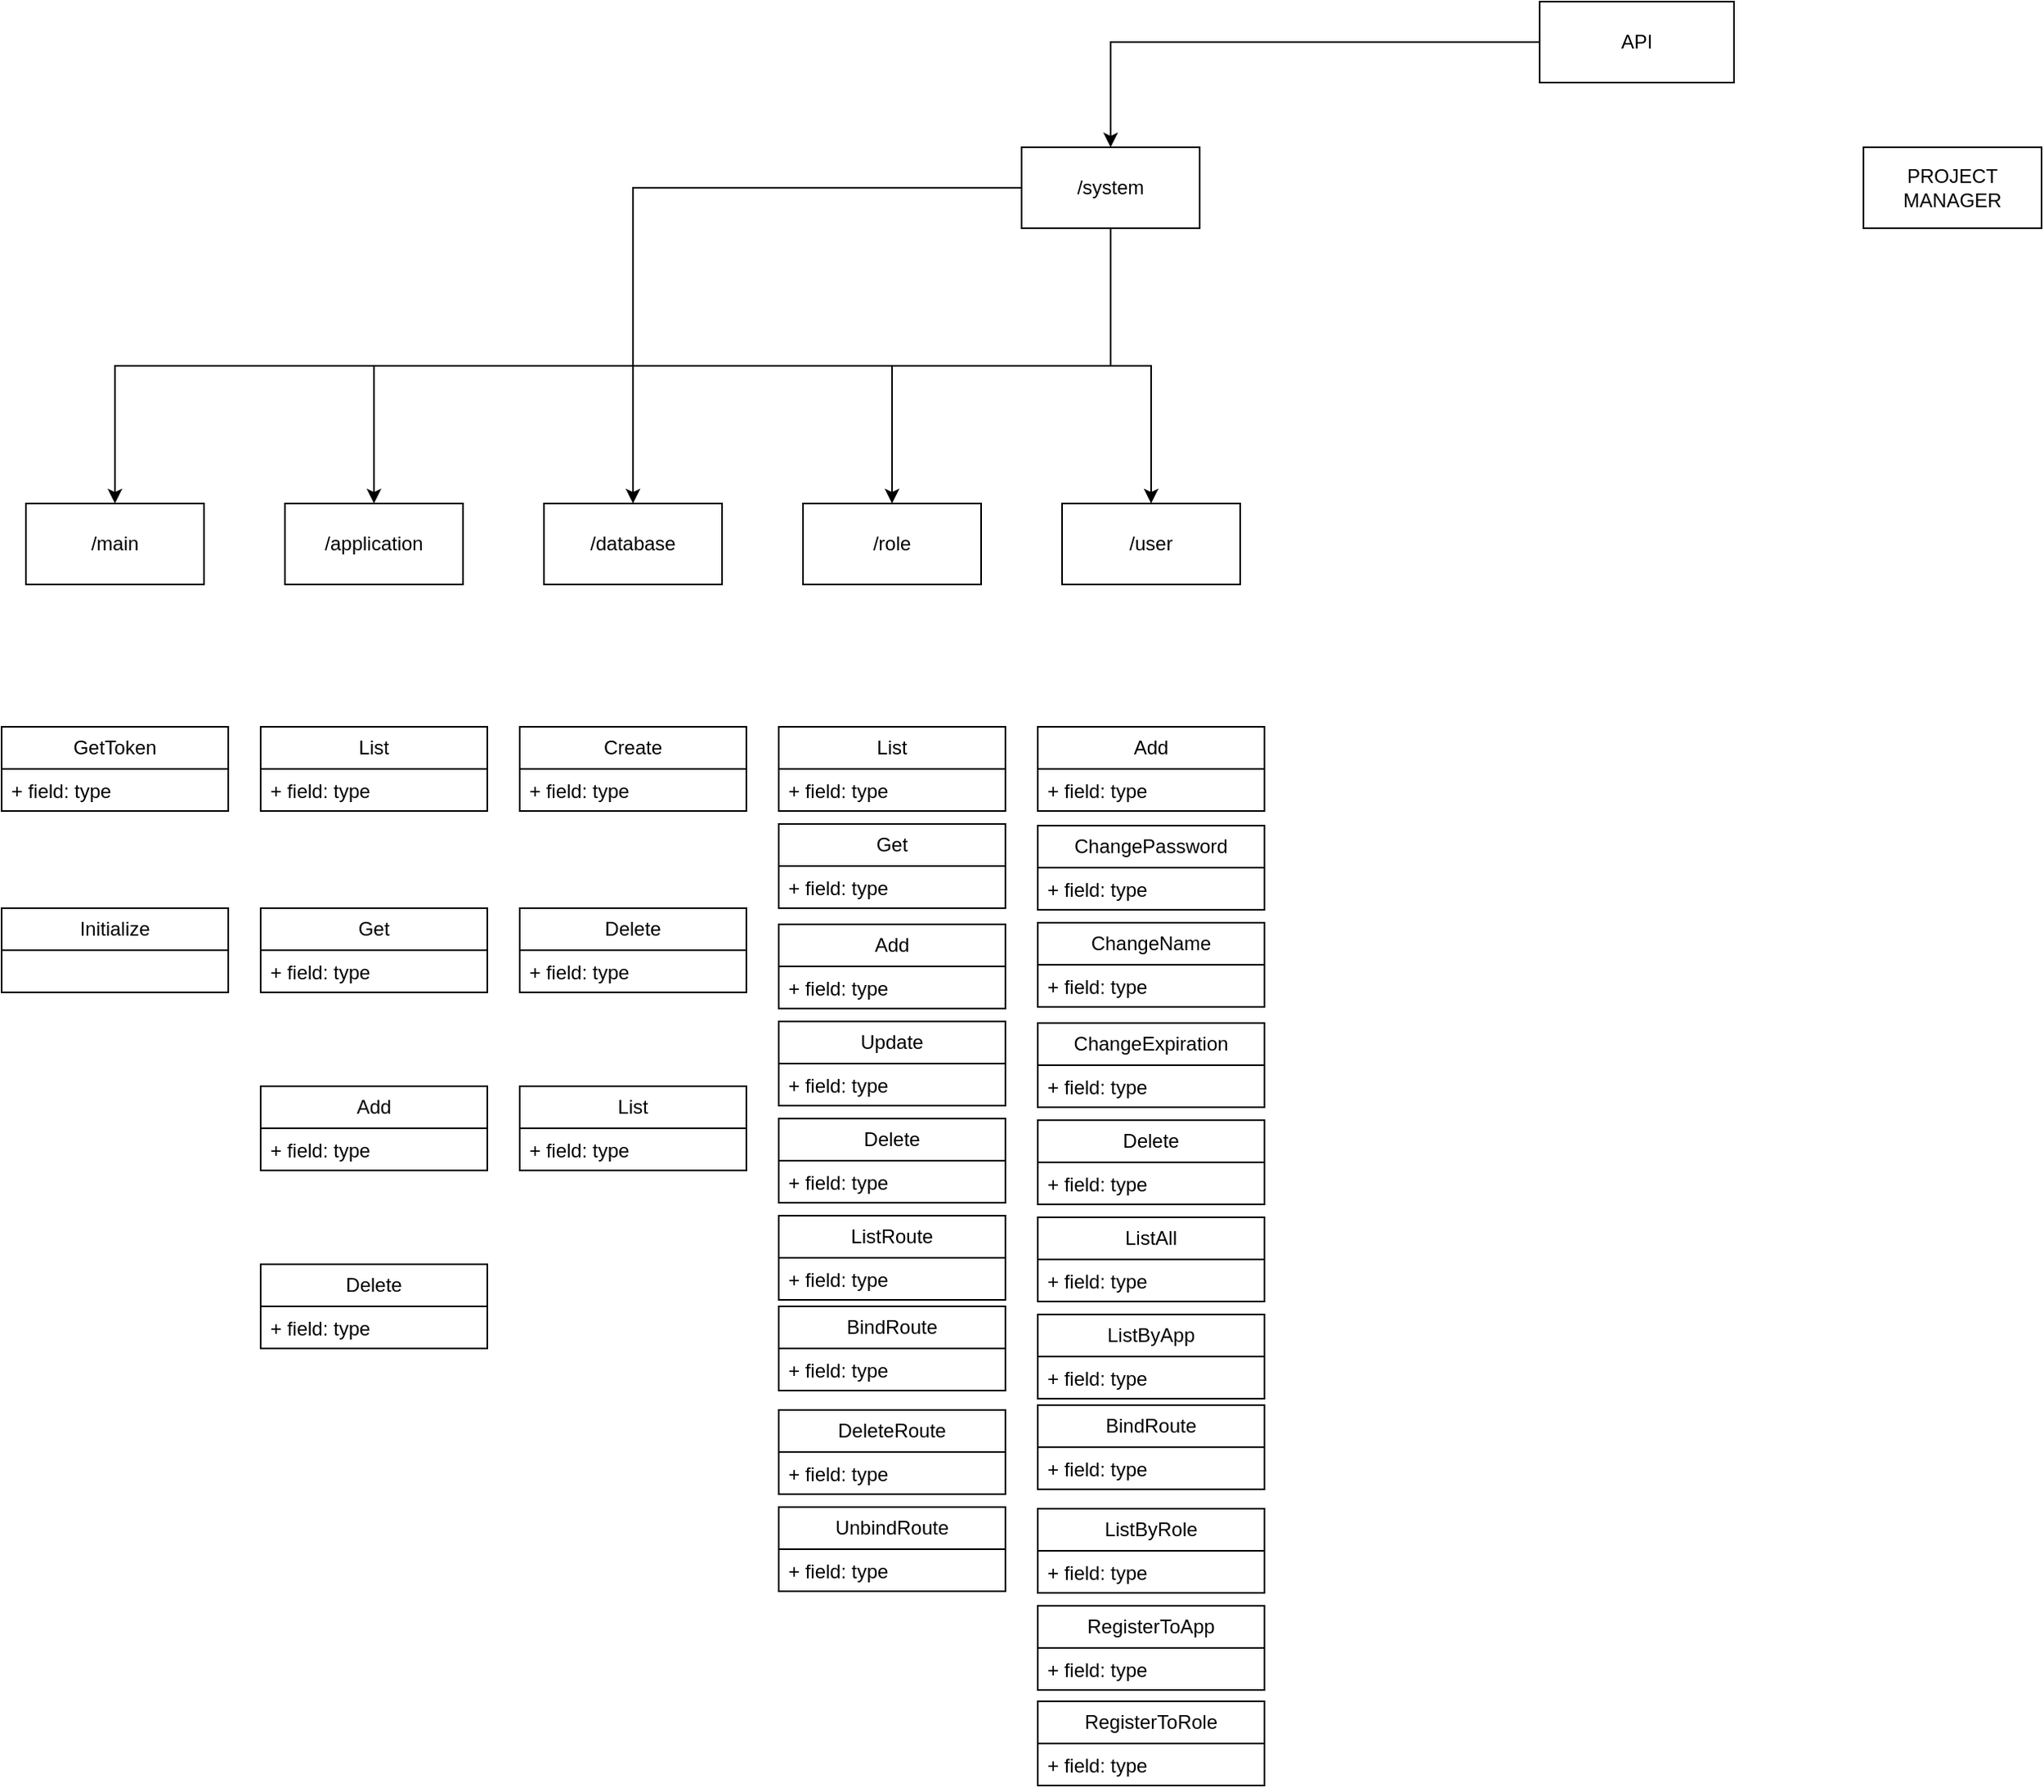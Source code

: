 <mxfile version="28.2.5">
  <diagram name="Page-1" id="nwN8FUs3bcOM2yQH4nKQ">
    <mxGraphModel dx="1650" dy="736" grid="1" gridSize="10" guides="1" tooltips="1" connect="1" arrows="1" fold="1" page="1" pageScale="1" pageWidth="850" pageHeight="1100" math="0" shadow="0">
      <root>
        <mxCell id="0" />
        <mxCell id="1" parent="0" />
        <mxCell id="xm2EJyJnLCStHGxzsCaY-14" style="edgeStyle=orthogonalEdgeStyle;rounded=0;orthogonalLoop=1;jettySize=auto;html=1;entryX=0.5;entryY=0;entryDx=0;entryDy=0;" edge="1" parent="1" source="xm2EJyJnLCStHGxzsCaY-5" target="xm2EJyJnLCStHGxzsCaY-6">
          <mxGeometry relative="1" as="geometry" />
        </mxCell>
        <mxCell id="xm2EJyJnLCStHGxzsCaY-5" value="API" style="html=1;whiteSpace=wrap;" vertex="1" parent="1">
          <mxGeometry x="360" y="50" width="120" height="50" as="geometry" />
        </mxCell>
        <mxCell id="xm2EJyJnLCStHGxzsCaY-15" style="edgeStyle=orthogonalEdgeStyle;rounded=0;orthogonalLoop=1;jettySize=auto;html=1;entryX=0.5;entryY=0;entryDx=0;entryDy=0;exitX=0.5;exitY=1;exitDx=0;exitDy=0;" edge="1" parent="1" source="xm2EJyJnLCStHGxzsCaY-6" target="xm2EJyJnLCStHGxzsCaY-8">
          <mxGeometry relative="1" as="geometry" />
        </mxCell>
        <mxCell id="xm2EJyJnLCStHGxzsCaY-16" style="edgeStyle=orthogonalEdgeStyle;rounded=0;orthogonalLoop=1;jettySize=auto;html=1;entryX=0.5;entryY=0;entryDx=0;entryDy=0;exitX=0.5;exitY=1;exitDx=0;exitDy=0;" edge="1" parent="1" source="xm2EJyJnLCStHGxzsCaY-6" target="xm2EJyJnLCStHGxzsCaY-12">
          <mxGeometry relative="1" as="geometry" />
        </mxCell>
        <mxCell id="xm2EJyJnLCStHGxzsCaY-17" style="edgeStyle=orthogonalEdgeStyle;rounded=0;orthogonalLoop=1;jettySize=auto;html=1;entryX=0.5;entryY=0;entryDx=0;entryDy=0;" edge="1" parent="1" source="xm2EJyJnLCStHGxzsCaY-6" target="xm2EJyJnLCStHGxzsCaY-9">
          <mxGeometry relative="1" as="geometry" />
        </mxCell>
        <mxCell id="xm2EJyJnLCStHGxzsCaY-18" style="edgeStyle=orthogonalEdgeStyle;rounded=0;orthogonalLoop=1;jettySize=auto;html=1;entryX=0.5;entryY=0;entryDx=0;entryDy=0;exitX=0.5;exitY=1;exitDx=0;exitDy=0;" edge="1" parent="1" source="xm2EJyJnLCStHGxzsCaY-6" target="xm2EJyJnLCStHGxzsCaY-11">
          <mxGeometry relative="1" as="geometry" />
        </mxCell>
        <mxCell id="xm2EJyJnLCStHGxzsCaY-19" style="edgeStyle=orthogonalEdgeStyle;rounded=0;orthogonalLoop=1;jettySize=auto;html=1;entryX=0.5;entryY=0;entryDx=0;entryDy=0;exitX=0.5;exitY=1;exitDx=0;exitDy=0;" edge="1" parent="1" source="xm2EJyJnLCStHGxzsCaY-6" target="xm2EJyJnLCStHGxzsCaY-10">
          <mxGeometry relative="1" as="geometry" />
        </mxCell>
        <mxCell id="xm2EJyJnLCStHGxzsCaY-6" value="/system" style="html=1;whiteSpace=wrap;" vertex="1" parent="1">
          <mxGeometry x="40" y="140" width="110" height="50" as="geometry" />
        </mxCell>
        <mxCell id="xm2EJyJnLCStHGxzsCaY-7" value="PROJECT MANAGER" style="html=1;whiteSpace=wrap;" vertex="1" parent="1">
          <mxGeometry x="560" y="140" width="110" height="50" as="geometry" />
        </mxCell>
        <mxCell id="xm2EJyJnLCStHGxzsCaY-8" value="/main" style="html=1;whiteSpace=wrap;" vertex="1" parent="1">
          <mxGeometry x="-575" y="360" width="110" height="50" as="geometry" />
        </mxCell>
        <mxCell id="xm2EJyJnLCStHGxzsCaY-9" value="/database" style="html=1;whiteSpace=wrap;" vertex="1" parent="1">
          <mxGeometry x="-255" y="360" width="110" height="50" as="geometry" />
        </mxCell>
        <mxCell id="xm2EJyJnLCStHGxzsCaY-10" value="/user" style="html=1;whiteSpace=wrap;" vertex="1" parent="1">
          <mxGeometry x="65" y="360" width="110" height="50" as="geometry" />
        </mxCell>
        <mxCell id="xm2EJyJnLCStHGxzsCaY-11" value="/role" style="html=1;whiteSpace=wrap;" vertex="1" parent="1">
          <mxGeometry x="-95" y="360" width="110" height="50" as="geometry" />
        </mxCell>
        <mxCell id="xm2EJyJnLCStHGxzsCaY-12" value="/application" style="html=1;whiteSpace=wrap;" vertex="1" parent="1">
          <mxGeometry x="-415" y="360" width="110" height="50" as="geometry" />
        </mxCell>
        <mxCell id="xm2EJyJnLCStHGxzsCaY-24" value="GetToken" style="swimlane;fontStyle=0;childLayout=stackLayout;horizontal=1;startSize=26;fillColor=none;horizontalStack=0;resizeParent=1;resizeParentMax=0;resizeLast=0;collapsible=1;marginBottom=0;whiteSpace=wrap;html=1;" vertex="1" parent="1">
          <mxGeometry x="-590" y="498" width="140" height="52" as="geometry" />
        </mxCell>
        <mxCell id="xm2EJyJnLCStHGxzsCaY-25" value="+ field: type" style="text;strokeColor=none;fillColor=none;align=left;verticalAlign=top;spacingLeft=4;spacingRight=4;overflow=hidden;rotatable=0;points=[[0,0.5],[1,0.5]];portConstraint=eastwest;whiteSpace=wrap;html=1;" vertex="1" parent="xm2EJyJnLCStHGxzsCaY-24">
          <mxGeometry y="26" width="140" height="26" as="geometry" />
        </mxCell>
        <mxCell id="xm2EJyJnLCStHGxzsCaY-28" value="List" style="swimlane;fontStyle=0;childLayout=stackLayout;horizontal=1;startSize=26;fillColor=none;horizontalStack=0;resizeParent=1;resizeParentMax=0;resizeLast=0;collapsible=1;marginBottom=0;whiteSpace=wrap;html=1;" vertex="1" parent="1">
          <mxGeometry x="-430" y="498" width="140" height="52" as="geometry" />
        </mxCell>
        <mxCell id="xm2EJyJnLCStHGxzsCaY-29" value="+ field: type" style="text;strokeColor=none;fillColor=none;align=left;verticalAlign=top;spacingLeft=4;spacingRight=4;overflow=hidden;rotatable=0;points=[[0,0.5],[1,0.5]];portConstraint=eastwest;whiteSpace=wrap;html=1;" vertex="1" parent="xm2EJyJnLCStHGxzsCaY-28">
          <mxGeometry y="26" width="140" height="26" as="geometry" />
        </mxCell>
        <mxCell id="xm2EJyJnLCStHGxzsCaY-32" value="Create" style="swimlane;fontStyle=0;childLayout=stackLayout;horizontal=1;startSize=26;fillColor=none;horizontalStack=0;resizeParent=1;resizeParentMax=0;resizeLast=0;collapsible=1;marginBottom=0;whiteSpace=wrap;html=1;" vertex="1" parent="1">
          <mxGeometry x="-270" y="498" width="140" height="52" as="geometry" />
        </mxCell>
        <mxCell id="xm2EJyJnLCStHGxzsCaY-33" value="+ field: type" style="text;strokeColor=none;fillColor=none;align=left;verticalAlign=top;spacingLeft=4;spacingRight=4;overflow=hidden;rotatable=0;points=[[0,0.5],[1,0.5]];portConstraint=eastwest;whiteSpace=wrap;html=1;" vertex="1" parent="xm2EJyJnLCStHGxzsCaY-32">
          <mxGeometry y="26" width="140" height="26" as="geometry" />
        </mxCell>
        <mxCell id="xm2EJyJnLCStHGxzsCaY-36" value="List" style="swimlane;fontStyle=0;childLayout=stackLayout;horizontal=1;startSize=26;fillColor=none;horizontalStack=0;resizeParent=1;resizeParentMax=0;resizeLast=0;collapsible=1;marginBottom=0;whiteSpace=wrap;html=1;" vertex="1" parent="1">
          <mxGeometry x="-110" y="498" width="140" height="52" as="geometry" />
        </mxCell>
        <mxCell id="xm2EJyJnLCStHGxzsCaY-37" value="+ field: type" style="text;strokeColor=none;fillColor=none;align=left;verticalAlign=top;spacingLeft=4;spacingRight=4;overflow=hidden;rotatable=0;points=[[0,0.5],[1,0.5]];portConstraint=eastwest;whiteSpace=wrap;html=1;" vertex="1" parent="xm2EJyJnLCStHGxzsCaY-36">
          <mxGeometry y="26" width="140" height="26" as="geometry" />
        </mxCell>
        <mxCell id="xm2EJyJnLCStHGxzsCaY-40" value="Add" style="swimlane;fontStyle=0;childLayout=stackLayout;horizontal=1;startSize=26;fillColor=none;horizontalStack=0;resizeParent=1;resizeParentMax=0;resizeLast=0;collapsible=1;marginBottom=0;whiteSpace=wrap;html=1;" vertex="1" parent="1">
          <mxGeometry x="50" y="498" width="140" height="52" as="geometry" />
        </mxCell>
        <mxCell id="xm2EJyJnLCStHGxzsCaY-41" value="+ field: type" style="text;strokeColor=none;fillColor=none;align=left;verticalAlign=top;spacingLeft=4;spacingRight=4;overflow=hidden;rotatable=0;points=[[0,0.5],[1,0.5]];portConstraint=eastwest;whiteSpace=wrap;html=1;" vertex="1" parent="xm2EJyJnLCStHGxzsCaY-40">
          <mxGeometry y="26" width="140" height="26" as="geometry" />
        </mxCell>
        <mxCell id="xm2EJyJnLCStHGxzsCaY-44" value="Initialize" style="swimlane;fontStyle=0;childLayout=stackLayout;horizontal=1;startSize=26;fillColor=none;horizontalStack=0;resizeParent=1;resizeParentMax=0;resizeLast=0;collapsible=1;marginBottom=0;whiteSpace=wrap;html=1;" vertex="1" parent="1">
          <mxGeometry x="-590" y="610" width="140" height="52" as="geometry" />
        </mxCell>
        <mxCell id="xm2EJyJnLCStHGxzsCaY-48" value="Get" style="swimlane;fontStyle=0;childLayout=stackLayout;horizontal=1;startSize=26;fillColor=none;horizontalStack=0;resizeParent=1;resizeParentMax=0;resizeLast=0;collapsible=1;marginBottom=0;whiteSpace=wrap;html=1;" vertex="1" parent="1">
          <mxGeometry x="-430" y="610" width="140" height="52" as="geometry" />
        </mxCell>
        <mxCell id="xm2EJyJnLCStHGxzsCaY-49" value="+ field: type" style="text;strokeColor=none;fillColor=none;align=left;verticalAlign=top;spacingLeft=4;spacingRight=4;overflow=hidden;rotatable=0;points=[[0,0.5],[1,0.5]];portConstraint=eastwest;whiteSpace=wrap;html=1;" vertex="1" parent="xm2EJyJnLCStHGxzsCaY-48">
          <mxGeometry y="26" width="140" height="26" as="geometry" />
        </mxCell>
        <mxCell id="xm2EJyJnLCStHGxzsCaY-52" value="Delete" style="swimlane;fontStyle=0;childLayout=stackLayout;horizontal=1;startSize=26;fillColor=none;horizontalStack=0;resizeParent=1;resizeParentMax=0;resizeLast=0;collapsible=1;marginBottom=0;whiteSpace=wrap;html=1;" vertex="1" parent="1">
          <mxGeometry x="-430" y="830" width="140" height="52" as="geometry" />
        </mxCell>
        <mxCell id="xm2EJyJnLCStHGxzsCaY-53" value="+ field: type" style="text;strokeColor=none;fillColor=none;align=left;verticalAlign=top;spacingLeft=4;spacingRight=4;overflow=hidden;rotatable=0;points=[[0,0.5],[1,0.5]];portConstraint=eastwest;whiteSpace=wrap;html=1;" vertex="1" parent="xm2EJyJnLCStHGxzsCaY-52">
          <mxGeometry y="26" width="140" height="26" as="geometry" />
        </mxCell>
        <mxCell id="xm2EJyJnLCStHGxzsCaY-56" value="Add" style="swimlane;fontStyle=0;childLayout=stackLayout;horizontal=1;startSize=26;fillColor=none;horizontalStack=0;resizeParent=1;resizeParentMax=0;resizeLast=0;collapsible=1;marginBottom=0;whiteSpace=wrap;html=1;" vertex="1" parent="1">
          <mxGeometry x="-430" y="720" width="140" height="52" as="geometry" />
        </mxCell>
        <mxCell id="xm2EJyJnLCStHGxzsCaY-57" value="+ field: type" style="text;strokeColor=none;fillColor=none;align=left;verticalAlign=top;spacingLeft=4;spacingRight=4;overflow=hidden;rotatable=0;points=[[0,0.5],[1,0.5]];portConstraint=eastwest;whiteSpace=wrap;html=1;" vertex="1" parent="xm2EJyJnLCStHGxzsCaY-56">
          <mxGeometry y="26" width="140" height="26" as="geometry" />
        </mxCell>
        <mxCell id="xm2EJyJnLCStHGxzsCaY-60" value="Delete" style="swimlane;fontStyle=0;childLayout=stackLayout;horizontal=1;startSize=26;fillColor=none;horizontalStack=0;resizeParent=1;resizeParentMax=0;resizeLast=0;collapsible=1;marginBottom=0;whiteSpace=wrap;html=1;" vertex="1" parent="1">
          <mxGeometry x="-270" y="610" width="140" height="52" as="geometry" />
        </mxCell>
        <mxCell id="xm2EJyJnLCStHGxzsCaY-61" value="+ field: type" style="text;strokeColor=none;fillColor=none;align=left;verticalAlign=top;spacingLeft=4;spacingRight=4;overflow=hidden;rotatable=0;points=[[0,0.5],[1,0.5]];portConstraint=eastwest;whiteSpace=wrap;html=1;" vertex="1" parent="xm2EJyJnLCStHGxzsCaY-60">
          <mxGeometry y="26" width="140" height="26" as="geometry" />
        </mxCell>
        <mxCell id="xm2EJyJnLCStHGxzsCaY-64" value="List" style="swimlane;fontStyle=0;childLayout=stackLayout;horizontal=1;startSize=26;fillColor=none;horizontalStack=0;resizeParent=1;resizeParentMax=0;resizeLast=0;collapsible=1;marginBottom=0;whiteSpace=wrap;html=1;" vertex="1" parent="1">
          <mxGeometry x="-270" y="720" width="140" height="52" as="geometry" />
        </mxCell>
        <mxCell id="xm2EJyJnLCStHGxzsCaY-65" value="+ field: type" style="text;strokeColor=none;fillColor=none;align=left;verticalAlign=top;spacingLeft=4;spacingRight=4;overflow=hidden;rotatable=0;points=[[0,0.5],[1,0.5]];portConstraint=eastwest;whiteSpace=wrap;html=1;" vertex="1" parent="xm2EJyJnLCStHGxzsCaY-64">
          <mxGeometry y="26" width="140" height="26" as="geometry" />
        </mxCell>
        <mxCell id="xm2EJyJnLCStHGxzsCaY-68" value="Get" style="swimlane;fontStyle=0;childLayout=stackLayout;horizontal=1;startSize=26;fillColor=none;horizontalStack=0;resizeParent=1;resizeParentMax=0;resizeLast=0;collapsible=1;marginBottom=0;whiteSpace=wrap;html=1;" vertex="1" parent="1">
          <mxGeometry x="-110" y="558" width="140" height="52" as="geometry" />
        </mxCell>
        <mxCell id="xm2EJyJnLCStHGxzsCaY-69" value="+ field: type" style="text;strokeColor=none;fillColor=none;align=left;verticalAlign=top;spacingLeft=4;spacingRight=4;overflow=hidden;rotatable=0;points=[[0,0.5],[1,0.5]];portConstraint=eastwest;whiteSpace=wrap;html=1;" vertex="1" parent="xm2EJyJnLCStHGxzsCaY-68">
          <mxGeometry y="26" width="140" height="26" as="geometry" />
        </mxCell>
        <mxCell id="xm2EJyJnLCStHGxzsCaY-70" value="Add" style="swimlane;fontStyle=0;childLayout=stackLayout;horizontal=1;startSize=26;fillColor=none;horizontalStack=0;resizeParent=1;resizeParentMax=0;resizeLast=0;collapsible=1;marginBottom=0;whiteSpace=wrap;html=1;" vertex="1" parent="1">
          <mxGeometry x="-110" y="620" width="140" height="52" as="geometry" />
        </mxCell>
        <mxCell id="xm2EJyJnLCStHGxzsCaY-71" value="+ field: type" style="text;strokeColor=none;fillColor=none;align=left;verticalAlign=top;spacingLeft=4;spacingRight=4;overflow=hidden;rotatable=0;points=[[0,0.5],[1,0.5]];portConstraint=eastwest;whiteSpace=wrap;html=1;" vertex="1" parent="xm2EJyJnLCStHGxzsCaY-70">
          <mxGeometry y="26" width="140" height="26" as="geometry" />
        </mxCell>
        <mxCell id="xm2EJyJnLCStHGxzsCaY-72" value="Update" style="swimlane;fontStyle=0;childLayout=stackLayout;horizontal=1;startSize=26;fillColor=none;horizontalStack=0;resizeParent=1;resizeParentMax=0;resizeLast=0;collapsible=1;marginBottom=0;whiteSpace=wrap;html=1;" vertex="1" parent="1">
          <mxGeometry x="-110" y="680" width="140" height="52" as="geometry" />
        </mxCell>
        <mxCell id="xm2EJyJnLCStHGxzsCaY-73" value="+ field: type" style="text;strokeColor=none;fillColor=none;align=left;verticalAlign=top;spacingLeft=4;spacingRight=4;overflow=hidden;rotatable=0;points=[[0,0.5],[1,0.5]];portConstraint=eastwest;whiteSpace=wrap;html=1;" vertex="1" parent="xm2EJyJnLCStHGxzsCaY-72">
          <mxGeometry y="26" width="140" height="26" as="geometry" />
        </mxCell>
        <mxCell id="xm2EJyJnLCStHGxzsCaY-74" value="Delete" style="swimlane;fontStyle=0;childLayout=stackLayout;horizontal=1;startSize=26;fillColor=none;horizontalStack=0;resizeParent=1;resizeParentMax=0;resizeLast=0;collapsible=1;marginBottom=0;whiteSpace=wrap;html=1;" vertex="1" parent="1">
          <mxGeometry x="-110" y="740" width="140" height="52" as="geometry" />
        </mxCell>
        <mxCell id="xm2EJyJnLCStHGxzsCaY-75" value="+ field: type" style="text;strokeColor=none;fillColor=none;align=left;verticalAlign=top;spacingLeft=4;spacingRight=4;overflow=hidden;rotatable=0;points=[[0,0.5],[1,0.5]];portConstraint=eastwest;whiteSpace=wrap;html=1;" vertex="1" parent="xm2EJyJnLCStHGxzsCaY-74">
          <mxGeometry y="26" width="140" height="26" as="geometry" />
        </mxCell>
        <mxCell id="xm2EJyJnLCStHGxzsCaY-76" value="ListRoute" style="swimlane;fontStyle=0;childLayout=stackLayout;horizontal=1;startSize=26;fillColor=none;horizontalStack=0;resizeParent=1;resizeParentMax=0;resizeLast=0;collapsible=1;marginBottom=0;whiteSpace=wrap;html=1;" vertex="1" parent="1">
          <mxGeometry x="-110" y="800" width="140" height="52" as="geometry" />
        </mxCell>
        <mxCell id="xm2EJyJnLCStHGxzsCaY-77" value="+ field: type" style="text;strokeColor=none;fillColor=none;align=left;verticalAlign=top;spacingLeft=4;spacingRight=4;overflow=hidden;rotatable=0;points=[[0,0.5],[1,0.5]];portConstraint=eastwest;whiteSpace=wrap;html=1;" vertex="1" parent="xm2EJyJnLCStHGxzsCaY-76">
          <mxGeometry y="26" width="140" height="26" as="geometry" />
        </mxCell>
        <mxCell id="xm2EJyJnLCStHGxzsCaY-78" value="BindRoute" style="swimlane;fontStyle=0;childLayout=stackLayout;horizontal=1;startSize=26;fillColor=none;horizontalStack=0;resizeParent=1;resizeParentMax=0;resizeLast=0;collapsible=1;marginBottom=0;whiteSpace=wrap;html=1;" vertex="1" parent="1">
          <mxGeometry x="-110" y="856" width="140" height="52" as="geometry" />
        </mxCell>
        <mxCell id="xm2EJyJnLCStHGxzsCaY-79" value="+ field: type" style="text;strokeColor=none;fillColor=none;align=left;verticalAlign=top;spacingLeft=4;spacingRight=4;overflow=hidden;rotatable=0;points=[[0,0.5],[1,0.5]];portConstraint=eastwest;whiteSpace=wrap;html=1;" vertex="1" parent="xm2EJyJnLCStHGxzsCaY-78">
          <mxGeometry y="26" width="140" height="26" as="geometry" />
        </mxCell>
        <mxCell id="xm2EJyJnLCStHGxzsCaY-80" value="DeleteRoute" style="swimlane;fontStyle=0;childLayout=stackLayout;horizontal=1;startSize=26;fillColor=none;horizontalStack=0;resizeParent=1;resizeParentMax=0;resizeLast=0;collapsible=1;marginBottom=0;whiteSpace=wrap;html=1;" vertex="1" parent="1">
          <mxGeometry x="-110" y="920" width="140" height="52" as="geometry" />
        </mxCell>
        <mxCell id="xm2EJyJnLCStHGxzsCaY-81" value="+ field: type" style="text;strokeColor=none;fillColor=none;align=left;verticalAlign=top;spacingLeft=4;spacingRight=4;overflow=hidden;rotatable=0;points=[[0,0.5],[1,0.5]];portConstraint=eastwest;whiteSpace=wrap;html=1;" vertex="1" parent="xm2EJyJnLCStHGxzsCaY-80">
          <mxGeometry y="26" width="140" height="26" as="geometry" />
        </mxCell>
        <mxCell id="xm2EJyJnLCStHGxzsCaY-82" value="UnbindRoute" style="swimlane;fontStyle=0;childLayout=stackLayout;horizontal=1;startSize=26;fillColor=none;horizontalStack=0;resizeParent=1;resizeParentMax=0;resizeLast=0;collapsible=1;marginBottom=0;whiteSpace=wrap;html=1;" vertex="1" parent="1">
          <mxGeometry x="-110" y="980" width="140" height="52" as="geometry" />
        </mxCell>
        <mxCell id="xm2EJyJnLCStHGxzsCaY-83" value="+ field: type" style="text;strokeColor=none;fillColor=none;align=left;verticalAlign=top;spacingLeft=4;spacingRight=4;overflow=hidden;rotatable=0;points=[[0,0.5],[1,0.5]];portConstraint=eastwest;whiteSpace=wrap;html=1;" vertex="1" parent="xm2EJyJnLCStHGxzsCaY-82">
          <mxGeometry y="26" width="140" height="26" as="geometry" />
        </mxCell>
        <mxCell id="xm2EJyJnLCStHGxzsCaY-86" value="ChangePassword" style="swimlane;fontStyle=0;childLayout=stackLayout;horizontal=1;startSize=26;fillColor=none;horizontalStack=0;resizeParent=1;resizeParentMax=0;resizeLast=0;collapsible=1;marginBottom=0;whiteSpace=wrap;html=1;" vertex="1" parent="1">
          <mxGeometry x="50" y="559" width="140" height="52" as="geometry" />
        </mxCell>
        <mxCell id="xm2EJyJnLCStHGxzsCaY-87" value="+ field: type" style="text;strokeColor=none;fillColor=none;align=left;verticalAlign=top;spacingLeft=4;spacingRight=4;overflow=hidden;rotatable=0;points=[[0,0.5],[1,0.5]];portConstraint=eastwest;whiteSpace=wrap;html=1;" vertex="1" parent="xm2EJyJnLCStHGxzsCaY-86">
          <mxGeometry y="26" width="140" height="26" as="geometry" />
        </mxCell>
        <mxCell id="xm2EJyJnLCStHGxzsCaY-88" value="ChangeName" style="swimlane;fontStyle=0;childLayout=stackLayout;horizontal=1;startSize=26;fillColor=none;horizontalStack=0;resizeParent=1;resizeParentMax=0;resizeLast=0;collapsible=1;marginBottom=0;whiteSpace=wrap;html=1;" vertex="1" parent="1">
          <mxGeometry x="50" y="619" width="140" height="52" as="geometry" />
        </mxCell>
        <mxCell id="xm2EJyJnLCStHGxzsCaY-89" value="+ field: type" style="text;strokeColor=none;fillColor=none;align=left;verticalAlign=top;spacingLeft=4;spacingRight=4;overflow=hidden;rotatable=0;points=[[0,0.5],[1,0.5]];portConstraint=eastwest;whiteSpace=wrap;html=1;" vertex="1" parent="xm2EJyJnLCStHGxzsCaY-88">
          <mxGeometry y="26" width="140" height="26" as="geometry" />
        </mxCell>
        <mxCell id="xm2EJyJnLCStHGxzsCaY-90" value="ChangeExpiration" style="swimlane;fontStyle=0;childLayout=stackLayout;horizontal=1;startSize=26;fillColor=none;horizontalStack=0;resizeParent=1;resizeParentMax=0;resizeLast=0;collapsible=1;marginBottom=0;whiteSpace=wrap;html=1;" vertex="1" parent="1">
          <mxGeometry x="50" y="681" width="140" height="52" as="geometry" />
        </mxCell>
        <mxCell id="xm2EJyJnLCStHGxzsCaY-91" value="+ field: type" style="text;strokeColor=none;fillColor=none;align=left;verticalAlign=top;spacingLeft=4;spacingRight=4;overflow=hidden;rotatable=0;points=[[0,0.5],[1,0.5]];portConstraint=eastwest;whiteSpace=wrap;html=1;" vertex="1" parent="xm2EJyJnLCStHGxzsCaY-90">
          <mxGeometry y="26" width="140" height="26" as="geometry" />
        </mxCell>
        <mxCell id="xm2EJyJnLCStHGxzsCaY-92" value="Delete" style="swimlane;fontStyle=0;childLayout=stackLayout;horizontal=1;startSize=26;fillColor=none;horizontalStack=0;resizeParent=1;resizeParentMax=0;resizeLast=0;collapsible=1;marginBottom=0;whiteSpace=wrap;html=1;" vertex="1" parent="1">
          <mxGeometry x="50" y="741" width="140" height="52" as="geometry" />
        </mxCell>
        <mxCell id="xm2EJyJnLCStHGxzsCaY-93" value="+ field: type" style="text;strokeColor=none;fillColor=none;align=left;verticalAlign=top;spacingLeft=4;spacingRight=4;overflow=hidden;rotatable=0;points=[[0,0.5],[1,0.5]];portConstraint=eastwest;whiteSpace=wrap;html=1;" vertex="1" parent="xm2EJyJnLCStHGxzsCaY-92">
          <mxGeometry y="26" width="140" height="26" as="geometry" />
        </mxCell>
        <mxCell id="xm2EJyJnLCStHGxzsCaY-94" value="ListAll" style="swimlane;fontStyle=0;childLayout=stackLayout;horizontal=1;startSize=26;fillColor=none;horizontalStack=0;resizeParent=1;resizeParentMax=0;resizeLast=0;collapsible=1;marginBottom=0;whiteSpace=wrap;html=1;" vertex="1" parent="1">
          <mxGeometry x="50" y="801" width="140" height="52" as="geometry" />
        </mxCell>
        <mxCell id="xm2EJyJnLCStHGxzsCaY-95" value="+ field: type" style="text;strokeColor=none;fillColor=none;align=left;verticalAlign=top;spacingLeft=4;spacingRight=4;overflow=hidden;rotatable=0;points=[[0,0.5],[1,0.5]];portConstraint=eastwest;whiteSpace=wrap;html=1;" vertex="1" parent="xm2EJyJnLCStHGxzsCaY-94">
          <mxGeometry y="26" width="140" height="26" as="geometry" />
        </mxCell>
        <mxCell id="xm2EJyJnLCStHGxzsCaY-96" value="ListByApp" style="swimlane;fontStyle=0;childLayout=stackLayout;horizontal=1;startSize=26;fillColor=none;horizontalStack=0;resizeParent=1;resizeParentMax=0;resizeLast=0;collapsible=1;marginBottom=0;whiteSpace=wrap;html=1;" vertex="1" parent="1">
          <mxGeometry x="50" y="861" width="140" height="52" as="geometry" />
        </mxCell>
        <mxCell id="xm2EJyJnLCStHGxzsCaY-97" value="+ field: type" style="text;strokeColor=none;fillColor=none;align=left;verticalAlign=top;spacingLeft=4;spacingRight=4;overflow=hidden;rotatable=0;points=[[0,0.5],[1,0.5]];portConstraint=eastwest;whiteSpace=wrap;html=1;" vertex="1" parent="xm2EJyJnLCStHGxzsCaY-96">
          <mxGeometry y="26" width="140" height="26" as="geometry" />
        </mxCell>
        <mxCell id="xm2EJyJnLCStHGxzsCaY-98" value="BindRoute" style="swimlane;fontStyle=0;childLayout=stackLayout;horizontal=1;startSize=26;fillColor=none;horizontalStack=0;resizeParent=1;resizeParentMax=0;resizeLast=0;collapsible=1;marginBottom=0;whiteSpace=wrap;html=1;" vertex="1" parent="1">
          <mxGeometry x="50" y="917" width="140" height="52" as="geometry" />
        </mxCell>
        <mxCell id="xm2EJyJnLCStHGxzsCaY-99" value="+ field: type" style="text;strokeColor=none;fillColor=none;align=left;verticalAlign=top;spacingLeft=4;spacingRight=4;overflow=hidden;rotatable=0;points=[[0,0.5],[1,0.5]];portConstraint=eastwest;whiteSpace=wrap;html=1;" vertex="1" parent="xm2EJyJnLCStHGxzsCaY-98">
          <mxGeometry y="26" width="140" height="26" as="geometry" />
        </mxCell>
        <mxCell id="xm2EJyJnLCStHGxzsCaY-100" value="ListByRole" style="swimlane;fontStyle=0;childLayout=stackLayout;horizontal=1;startSize=26;fillColor=none;horizontalStack=0;resizeParent=1;resizeParentMax=0;resizeLast=0;collapsible=1;marginBottom=0;whiteSpace=wrap;html=1;" vertex="1" parent="1">
          <mxGeometry x="50" y="981" width="140" height="52" as="geometry" />
        </mxCell>
        <mxCell id="xm2EJyJnLCStHGxzsCaY-101" value="+ field: type" style="text;strokeColor=none;fillColor=none;align=left;verticalAlign=top;spacingLeft=4;spacingRight=4;overflow=hidden;rotatable=0;points=[[0,0.5],[1,0.5]];portConstraint=eastwest;whiteSpace=wrap;html=1;" vertex="1" parent="xm2EJyJnLCStHGxzsCaY-100">
          <mxGeometry y="26" width="140" height="26" as="geometry" />
        </mxCell>
        <mxCell id="xm2EJyJnLCStHGxzsCaY-102" value="RegisterToApp" style="swimlane;fontStyle=0;childLayout=stackLayout;horizontal=1;startSize=26;fillColor=none;horizontalStack=0;resizeParent=1;resizeParentMax=0;resizeLast=0;collapsible=1;marginBottom=0;whiteSpace=wrap;html=1;" vertex="1" parent="1">
          <mxGeometry x="50" y="1041" width="140" height="52" as="geometry" />
        </mxCell>
        <mxCell id="xm2EJyJnLCStHGxzsCaY-103" value="+ field: type" style="text;strokeColor=none;fillColor=none;align=left;verticalAlign=top;spacingLeft=4;spacingRight=4;overflow=hidden;rotatable=0;points=[[0,0.5],[1,0.5]];portConstraint=eastwest;whiteSpace=wrap;html=1;" vertex="1" parent="xm2EJyJnLCStHGxzsCaY-102">
          <mxGeometry y="26" width="140" height="26" as="geometry" />
        </mxCell>
        <mxCell id="xm2EJyJnLCStHGxzsCaY-104" value="RegisterToRole" style="swimlane;fontStyle=0;childLayout=stackLayout;horizontal=1;startSize=26;fillColor=none;horizontalStack=0;resizeParent=1;resizeParentMax=0;resizeLast=0;collapsible=1;marginBottom=0;whiteSpace=wrap;html=1;" vertex="1" parent="1">
          <mxGeometry x="50" y="1100" width="140" height="52" as="geometry" />
        </mxCell>
        <mxCell id="xm2EJyJnLCStHGxzsCaY-105" value="+ field: type" style="text;strokeColor=none;fillColor=none;align=left;verticalAlign=top;spacingLeft=4;spacingRight=4;overflow=hidden;rotatable=0;points=[[0,0.5],[1,0.5]];portConstraint=eastwest;whiteSpace=wrap;html=1;" vertex="1" parent="xm2EJyJnLCStHGxzsCaY-104">
          <mxGeometry y="26" width="140" height="26" as="geometry" />
        </mxCell>
      </root>
    </mxGraphModel>
  </diagram>
</mxfile>
